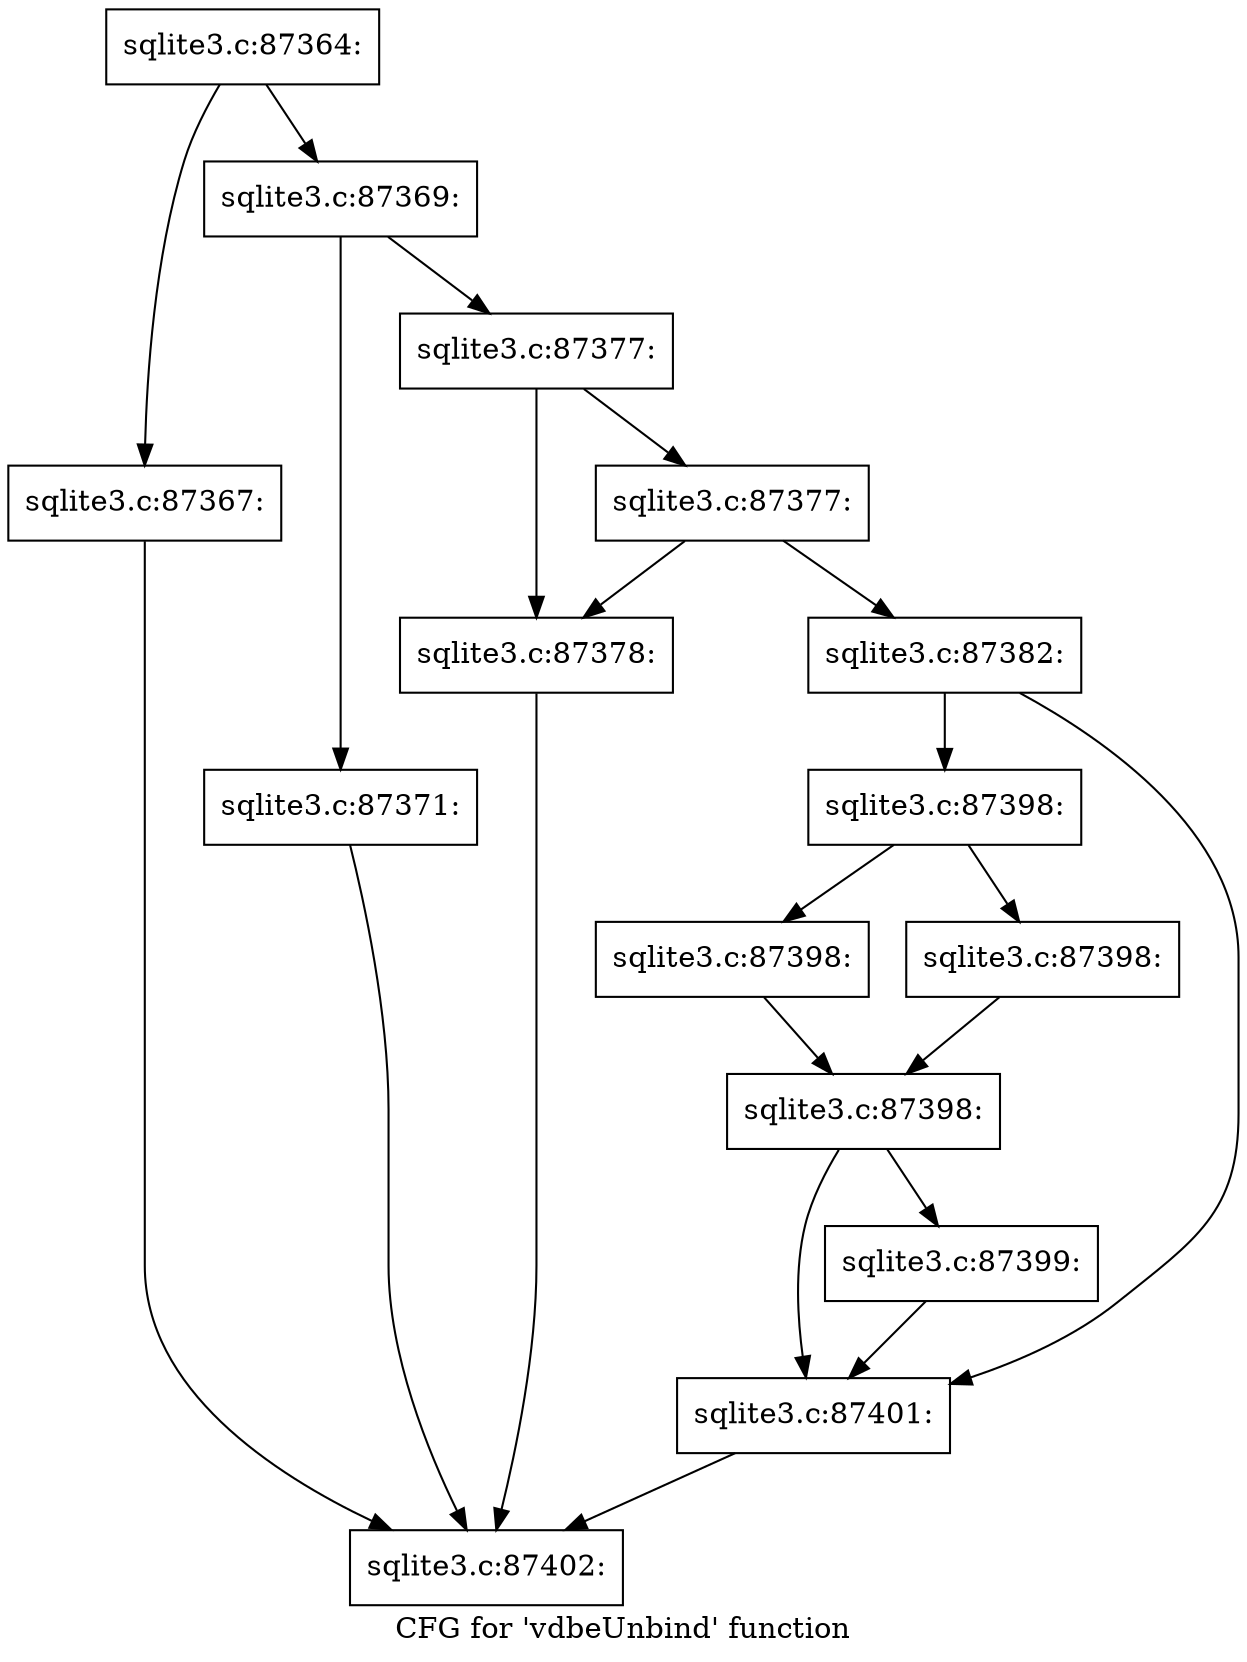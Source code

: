 digraph "CFG for 'vdbeUnbind' function" {
	label="CFG for 'vdbeUnbind' function";

	Node0x55c0f855f270 [shape=record,label="{sqlite3.c:87364:}"];
	Node0x55c0f855f270 -> Node0x55c0f856be20;
	Node0x55c0f855f270 -> Node0x55c0f856be70;
	Node0x55c0f856be20 [shape=record,label="{sqlite3.c:87367:}"];
	Node0x55c0f856be20 -> Node0x55c0f85646a0;
	Node0x55c0f856be70 [shape=record,label="{sqlite3.c:87369:}"];
	Node0x55c0f856be70 -> Node0x55c0f856c8c0;
	Node0x55c0f856be70 -> Node0x55c0f856c910;
	Node0x55c0f856c8c0 [shape=record,label="{sqlite3.c:87371:}"];
	Node0x55c0f856c8c0 -> Node0x55c0f85646a0;
	Node0x55c0f856c910 [shape=record,label="{sqlite3.c:87377:}"];
	Node0x55c0f856c910 -> Node0x55c0f856ddc0;
	Node0x55c0f856c910 -> Node0x55c0f856de60;
	Node0x55c0f856de60 [shape=record,label="{sqlite3.c:87377:}"];
	Node0x55c0f856de60 -> Node0x55c0f856ddc0;
	Node0x55c0f856de60 -> Node0x55c0f856de10;
	Node0x55c0f856ddc0 [shape=record,label="{sqlite3.c:87378:}"];
	Node0x55c0f856ddc0 -> Node0x55c0f85646a0;
	Node0x55c0f856de10 [shape=record,label="{sqlite3.c:87382:}"];
	Node0x55c0f856de10 -> Node0x55c0f856ff50;
	Node0x55c0f856de10 -> Node0x55c0f856ff00;
	Node0x55c0f856ff50 [shape=record,label="{sqlite3.c:87398:}"];
	Node0x55c0f856ff50 -> Node0x55c0f8570660;
	Node0x55c0f856ff50 -> Node0x55c0f85706b0;
	Node0x55c0f8570660 [shape=record,label="{sqlite3.c:87398:}"];
	Node0x55c0f8570660 -> Node0x55c0f8570700;
	Node0x55c0f85706b0 [shape=record,label="{sqlite3.c:87398:}"];
	Node0x55c0f85706b0 -> Node0x55c0f8570700;
	Node0x55c0f8570700 [shape=record,label="{sqlite3.c:87398:}"];
	Node0x55c0f8570700 -> Node0x55c0f856feb0;
	Node0x55c0f8570700 -> Node0x55c0f856ff00;
	Node0x55c0f856feb0 [shape=record,label="{sqlite3.c:87399:}"];
	Node0x55c0f856feb0 -> Node0x55c0f856ff00;
	Node0x55c0f856ff00 [shape=record,label="{sqlite3.c:87401:}"];
	Node0x55c0f856ff00 -> Node0x55c0f85646a0;
	Node0x55c0f85646a0 [shape=record,label="{sqlite3.c:87402:}"];
}

